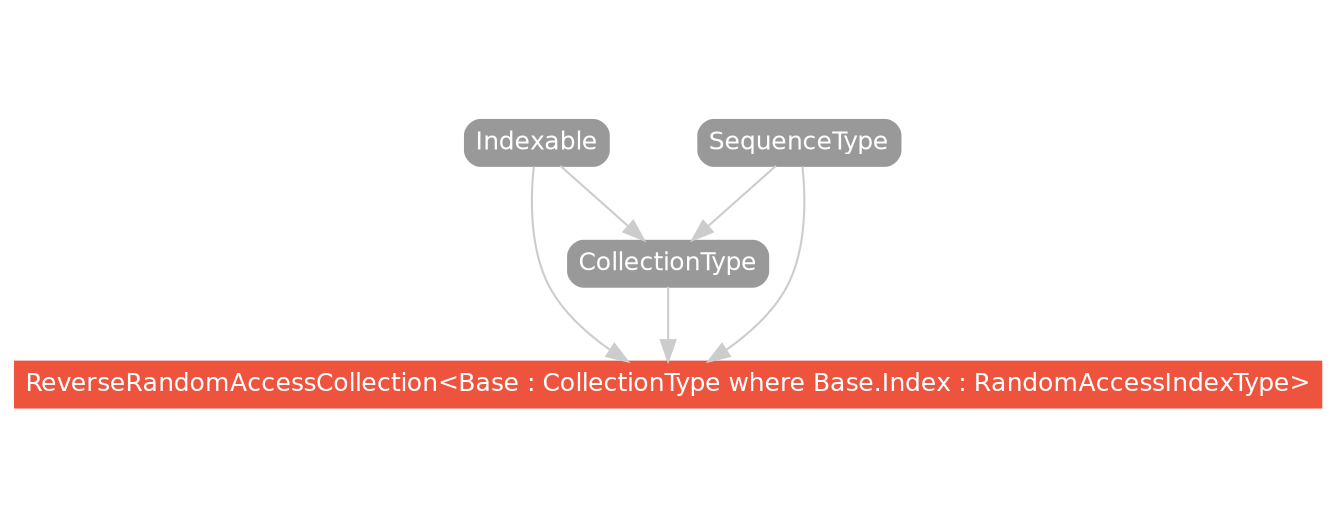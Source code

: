 strict digraph "ReverseRandomAccessCollection<Base : CollectionType where Base.Index : RandomAccessIndexType> - Type Hierarchy - SwiftDoc.org" {
    pad="0.1,0.8"
    node [shape=box, style="filled,rounded", color="#999999", fillcolor="#999999", fontcolor=white, fontname=Helvetica, fontnames="Helvetica,sansserif", fontsize=12, margin="0.07,0.05", height="0.3"]
    edge [color="#cccccc"]
    "CollectionType" [URL="/protocol/CollectionType/"]
    "Indexable" [URL="/protocol/Indexable/"]
    "ReverseRandomAccessCollection<Base : CollectionType where Base.Index : RandomAccessIndexType>" [URL="/type/ReverseRandomAccessCollection/", style="filled", fillcolor="#ee543d", color="#ee543d"]
    "SequenceType" [URL="/protocol/SequenceType/"]    "CollectionType" -> "ReverseRandomAccessCollection<Base : CollectionType where Base.Index : RandomAccessIndexType>"
    "Indexable" -> "ReverseRandomAccessCollection<Base : CollectionType where Base.Index : RandomAccessIndexType>"
    "SequenceType" -> "ReverseRandomAccessCollection<Base : CollectionType where Base.Index : RandomAccessIndexType>"
    "Indexable" -> "CollectionType"
    "SequenceType" -> "CollectionType"
    subgraph Types {
        rank = max; "ReverseRandomAccessCollection<Base : CollectionType where Base.Index : RandomAccessIndexType>";
    }
}